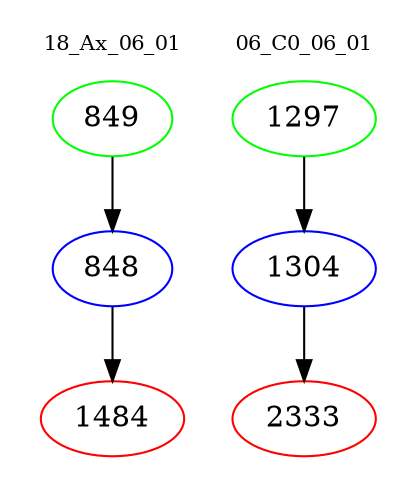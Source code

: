 digraph{
subgraph cluster_0 {
color = white
label = "18_Ax_06_01";
fontsize=10;
T0_849 [label="849", color="green"]
T0_849 -> T0_848 [color="black"]
T0_848 [label="848", color="blue"]
T0_848 -> T0_1484 [color="black"]
T0_1484 [label="1484", color="red"]
}
subgraph cluster_1 {
color = white
label = "06_C0_06_01";
fontsize=10;
T1_1297 [label="1297", color="green"]
T1_1297 -> T1_1304 [color="black"]
T1_1304 [label="1304", color="blue"]
T1_1304 -> T1_2333 [color="black"]
T1_2333 [label="2333", color="red"]
}
}
